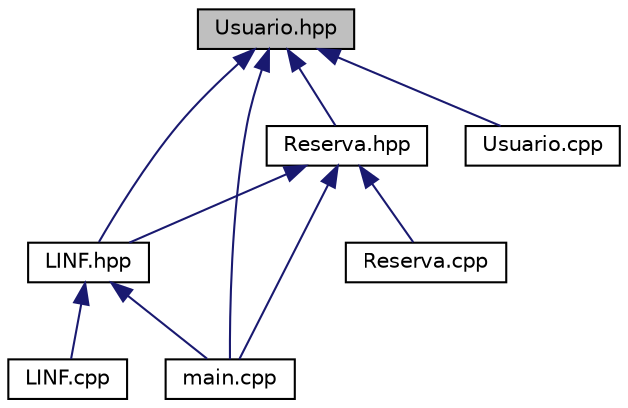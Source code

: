 digraph "Usuario.hpp"
{
  edge [fontname="Helvetica",fontsize="10",labelfontname="Helvetica",labelfontsize="10"];
  node [fontname="Helvetica",fontsize="10",shape=record];
  Node1 [label="Usuario.hpp",height=0.2,width=0.4,color="black", fillcolor="grey75", style="filled", fontcolor="black"];
  Node1 -> Node2 [dir="back",color="midnightblue",fontsize="10",style="solid",fontname="Helvetica"];
  Node2 [label="LINF.hpp",height=0.2,width=0.4,color="black", fillcolor="white", style="filled",URL="$LINF_8hpp.html",tooltip="Definição da classe LINF. "];
  Node2 -> Node3 [dir="back",color="midnightblue",fontsize="10",style="solid",fontname="Helvetica"];
  Node3 [label="LINF.cpp",height=0.2,width=0.4,color="black", fillcolor="white", style="filled",URL="$LINF_8cpp.html",tooltip="Implementação da classe LINF. "];
  Node2 -> Node4 [dir="back",color="midnightblue",fontsize="10",style="solid",fontname="Helvetica"];
  Node4 [label="main.cpp",height=0.2,width=0.4,color="black", fillcolor="white", style="filled",URL="$main_8cpp.html"];
  Node1 -> Node5 [dir="back",color="midnightblue",fontsize="10",style="solid",fontname="Helvetica"];
  Node5 [label="Reserva.hpp",height=0.2,width=0.4,color="black", fillcolor="white", style="filled",URL="$Reserva_8hpp.html",tooltip="Definição da classe Reserva. "];
  Node5 -> Node2 [dir="back",color="midnightblue",fontsize="10",style="solid",fontname="Helvetica"];
  Node5 -> Node4 [dir="back",color="midnightblue",fontsize="10",style="solid",fontname="Helvetica"];
  Node5 -> Node6 [dir="back",color="midnightblue",fontsize="10",style="solid",fontname="Helvetica"];
  Node6 [label="Reserva.cpp",height=0.2,width=0.4,color="black", fillcolor="white", style="filled",URL="$Reserva_8cpp.html",tooltip="Implementação da classe Reserva. "];
  Node1 -> Node4 [dir="back",color="midnightblue",fontsize="10",style="solid",fontname="Helvetica"];
  Node1 -> Node7 [dir="back",color="midnightblue",fontsize="10",style="solid",fontname="Helvetica"];
  Node7 [label="Usuario.cpp",height=0.2,width=0.4,color="black", fillcolor="white", style="filled",URL="$Usuario_8cpp.html",tooltip="Implementação da classe Usuario. "];
}
